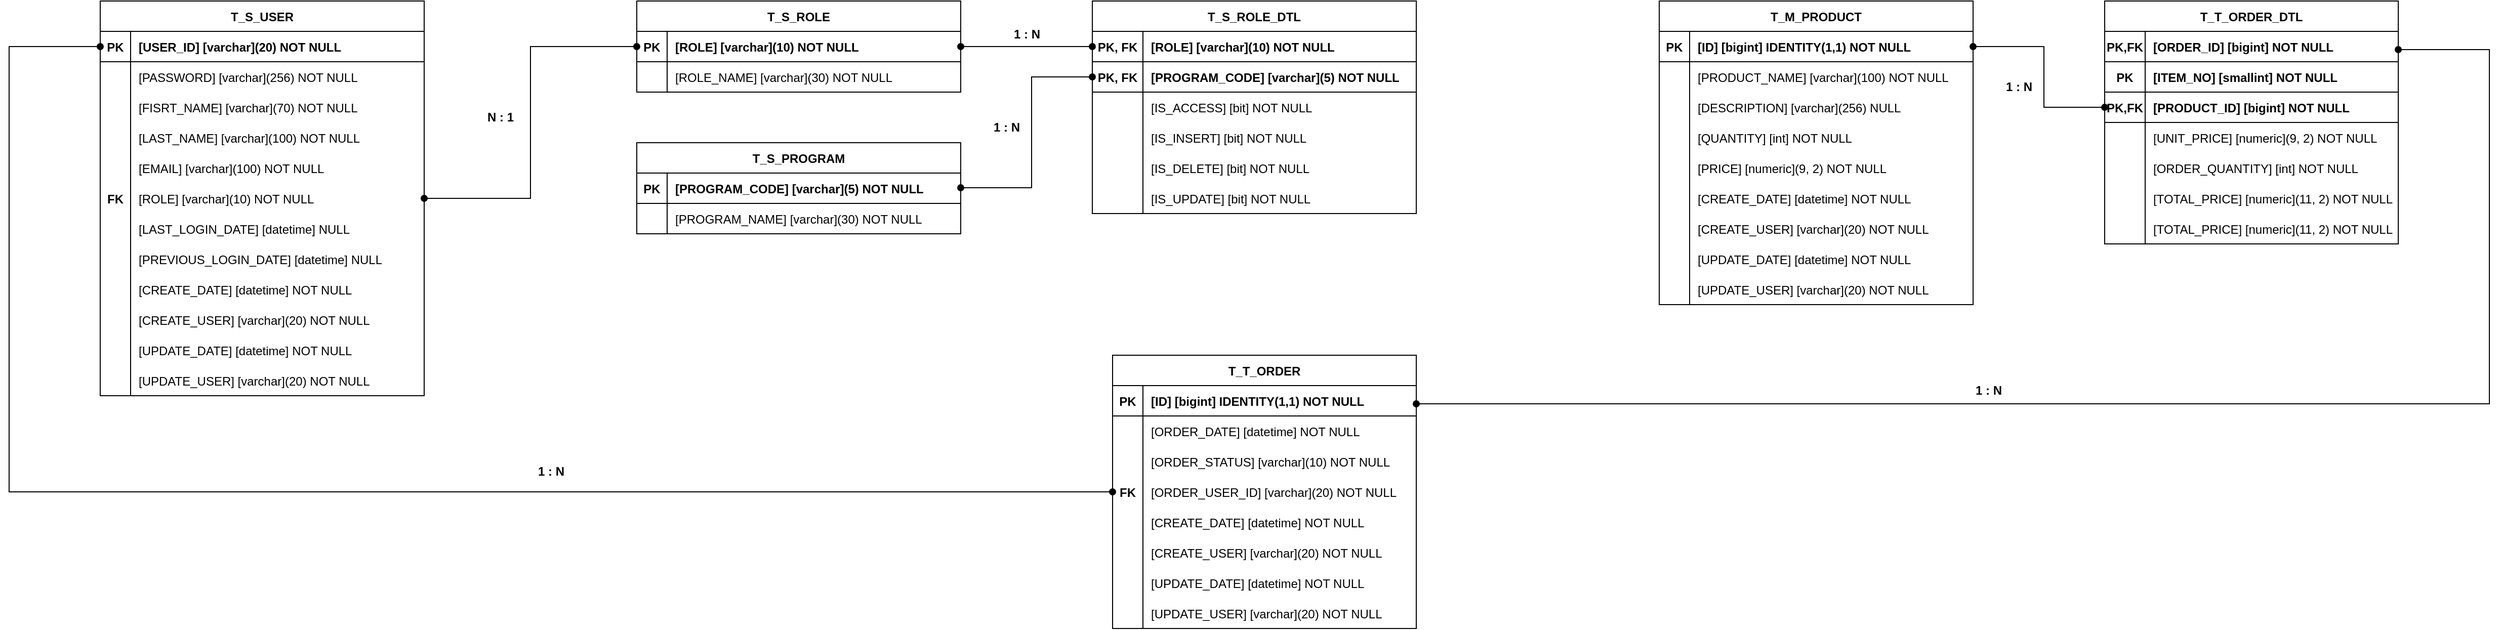 <mxfile version="24.5.3" type="device">
  <diagram name="Page-1" id="mJoVHgOE6-nwKsr_cOe8">
    <mxGraphModel dx="2205" dy="606" grid="1" gridSize="10" guides="1" tooltips="1" connect="1" arrows="1" fold="1" page="1" pageScale="1" pageWidth="1169" pageHeight="827" math="0" shadow="0">
      <root>
        <mxCell id="0" />
        <mxCell id="1" parent="0" />
        <mxCell id="-HwTWvzsye0428_M7NyG-1" value="T_M_PRODUCT" style="shape=table;startSize=30;container=1;collapsible=1;childLayout=tableLayout;fixedRows=1;rowLines=0;fontStyle=1;align=center;resizeLast=1;" parent="1" vertex="1">
          <mxGeometry x="700" y="80" width="310" height="300" as="geometry" />
        </mxCell>
        <mxCell id="-HwTWvzsye0428_M7NyG-2" value="" style="shape=tableRow;horizontal=0;startSize=0;swimlaneHead=0;swimlaneBody=0;fillColor=none;collapsible=0;dropTarget=0;points=[[0,0.5],[1,0.5]];portConstraint=eastwest;strokeColor=inherit;top=0;left=0;right=0;bottom=1;" parent="-HwTWvzsye0428_M7NyG-1" vertex="1">
          <mxGeometry y="30" width="310" height="30" as="geometry" />
        </mxCell>
        <mxCell id="-HwTWvzsye0428_M7NyG-3" value="PK" style="shape=partialRectangle;overflow=hidden;connectable=0;fillColor=none;strokeColor=inherit;top=0;left=0;bottom=0;right=0;fontStyle=1" parent="-HwTWvzsye0428_M7NyG-2" vertex="1">
          <mxGeometry width="30" height="30" as="geometry">
            <mxRectangle width="30" height="30" as="alternateBounds" />
          </mxGeometry>
        </mxCell>
        <mxCell id="-HwTWvzsye0428_M7NyG-4" value="[ID] [bigint] IDENTITY(1,1) NOT NULL" style="shape=partialRectangle;overflow=hidden;connectable=0;fillColor=none;align=left;strokeColor=inherit;top=0;left=0;bottom=0;right=0;spacingLeft=6;fontStyle=1" parent="-HwTWvzsye0428_M7NyG-2" vertex="1">
          <mxGeometry x="30" width="280" height="30" as="geometry">
            <mxRectangle width="280" height="30" as="alternateBounds" />
          </mxGeometry>
        </mxCell>
        <mxCell id="-HwTWvzsye0428_M7NyG-5" value="" style="shape=tableRow;horizontal=0;startSize=0;swimlaneHead=0;swimlaneBody=0;fillColor=none;collapsible=0;dropTarget=0;points=[[0,0.5],[1,0.5]];portConstraint=eastwest;strokeColor=inherit;top=0;left=0;right=0;bottom=0;" parent="-HwTWvzsye0428_M7NyG-1" vertex="1">
          <mxGeometry y="60" width="310" height="30" as="geometry" />
        </mxCell>
        <mxCell id="-HwTWvzsye0428_M7NyG-6" value="" style="shape=partialRectangle;overflow=hidden;connectable=0;fillColor=none;strokeColor=inherit;top=0;left=0;bottom=0;right=0;" parent="-HwTWvzsye0428_M7NyG-5" vertex="1">
          <mxGeometry width="30" height="30" as="geometry">
            <mxRectangle width="30" height="30" as="alternateBounds" />
          </mxGeometry>
        </mxCell>
        <mxCell id="-HwTWvzsye0428_M7NyG-7" value="[PRODUCT_NAME] [varchar](100) NOT NULL" style="shape=partialRectangle;overflow=hidden;connectable=0;fillColor=none;align=left;strokeColor=inherit;top=0;left=0;bottom=0;right=0;spacingLeft=6;" parent="-HwTWvzsye0428_M7NyG-5" vertex="1">
          <mxGeometry x="30" width="280" height="30" as="geometry">
            <mxRectangle width="280" height="30" as="alternateBounds" />
          </mxGeometry>
        </mxCell>
        <mxCell id="-HwTWvzsye0428_M7NyG-8" value="" style="shape=tableRow;horizontal=0;startSize=0;swimlaneHead=0;swimlaneBody=0;fillColor=none;collapsible=0;dropTarget=0;points=[[0,0.5],[1,0.5]];portConstraint=eastwest;strokeColor=inherit;top=0;left=0;right=0;bottom=0;" parent="-HwTWvzsye0428_M7NyG-1" vertex="1">
          <mxGeometry y="90" width="310" height="30" as="geometry" />
        </mxCell>
        <mxCell id="-HwTWvzsye0428_M7NyG-9" value="" style="shape=partialRectangle;overflow=hidden;connectable=0;fillColor=none;strokeColor=inherit;top=0;left=0;bottom=0;right=0;" parent="-HwTWvzsye0428_M7NyG-8" vertex="1">
          <mxGeometry width="30" height="30" as="geometry">
            <mxRectangle width="30" height="30" as="alternateBounds" />
          </mxGeometry>
        </mxCell>
        <mxCell id="-HwTWvzsye0428_M7NyG-10" value="[DESCRIPTION] [varchar](256) NULL" style="shape=partialRectangle;overflow=hidden;connectable=0;fillColor=none;align=left;strokeColor=inherit;top=0;left=0;bottom=0;right=0;spacingLeft=6;" parent="-HwTWvzsye0428_M7NyG-8" vertex="1">
          <mxGeometry x="30" width="280" height="30" as="geometry">
            <mxRectangle width="280" height="30" as="alternateBounds" />
          </mxGeometry>
        </mxCell>
        <mxCell id="-HwTWvzsye0428_M7NyG-11" value="" style="shape=tableRow;horizontal=0;startSize=0;swimlaneHead=0;swimlaneBody=0;fillColor=none;collapsible=0;dropTarget=0;points=[[0,0.5],[1,0.5]];portConstraint=eastwest;strokeColor=inherit;top=0;left=0;right=0;bottom=0;" parent="-HwTWvzsye0428_M7NyG-1" vertex="1">
          <mxGeometry y="120" width="310" height="30" as="geometry" />
        </mxCell>
        <mxCell id="-HwTWvzsye0428_M7NyG-12" value="" style="shape=partialRectangle;overflow=hidden;connectable=0;fillColor=none;strokeColor=inherit;top=0;left=0;bottom=0;right=0;" parent="-HwTWvzsye0428_M7NyG-11" vertex="1">
          <mxGeometry width="30" height="30" as="geometry">
            <mxRectangle width="30" height="30" as="alternateBounds" />
          </mxGeometry>
        </mxCell>
        <mxCell id="-HwTWvzsye0428_M7NyG-13" value="[QUANTITY] [int] NOT NULL" style="shape=partialRectangle;overflow=hidden;connectable=0;fillColor=none;align=left;strokeColor=inherit;top=0;left=0;bottom=0;right=0;spacingLeft=6;" parent="-HwTWvzsye0428_M7NyG-11" vertex="1">
          <mxGeometry x="30" width="280" height="30" as="geometry">
            <mxRectangle width="280" height="30" as="alternateBounds" />
          </mxGeometry>
        </mxCell>
        <mxCell id="-HwTWvzsye0428_M7NyG-14" value="" style="shape=tableRow;horizontal=0;startSize=0;swimlaneHead=0;swimlaneBody=0;fillColor=none;collapsible=0;dropTarget=0;points=[[0,0.5],[1,0.5]];portConstraint=eastwest;strokeColor=inherit;top=0;left=0;right=0;bottom=0;" parent="-HwTWvzsye0428_M7NyG-1" vertex="1">
          <mxGeometry y="150" width="310" height="30" as="geometry" />
        </mxCell>
        <mxCell id="-HwTWvzsye0428_M7NyG-15" value="" style="shape=partialRectangle;overflow=hidden;connectable=0;fillColor=none;strokeColor=inherit;top=0;left=0;bottom=0;right=0;" parent="-HwTWvzsye0428_M7NyG-14" vertex="1">
          <mxGeometry width="30" height="30" as="geometry">
            <mxRectangle width="30" height="30" as="alternateBounds" />
          </mxGeometry>
        </mxCell>
        <mxCell id="-HwTWvzsye0428_M7NyG-16" value="[PRICE] [numeric](9, 2) NOT NULL" style="shape=partialRectangle;overflow=hidden;connectable=0;fillColor=none;align=left;strokeColor=inherit;top=0;left=0;bottom=0;right=0;spacingLeft=6;" parent="-HwTWvzsye0428_M7NyG-14" vertex="1">
          <mxGeometry x="30" width="280" height="30" as="geometry">
            <mxRectangle width="280" height="30" as="alternateBounds" />
          </mxGeometry>
        </mxCell>
        <mxCell id="-HwTWvzsye0428_M7NyG-17" value="" style="shape=tableRow;horizontal=0;startSize=0;swimlaneHead=0;swimlaneBody=0;fillColor=none;collapsible=0;dropTarget=0;points=[[0,0.5],[1,0.5]];portConstraint=eastwest;strokeColor=inherit;top=0;left=0;right=0;bottom=0;" parent="-HwTWvzsye0428_M7NyG-1" vertex="1">
          <mxGeometry y="180" width="310" height="30" as="geometry" />
        </mxCell>
        <mxCell id="-HwTWvzsye0428_M7NyG-18" value="" style="shape=partialRectangle;overflow=hidden;connectable=0;fillColor=none;strokeColor=inherit;top=0;left=0;bottom=0;right=0;" parent="-HwTWvzsye0428_M7NyG-17" vertex="1">
          <mxGeometry width="30" height="30" as="geometry">
            <mxRectangle width="30" height="30" as="alternateBounds" />
          </mxGeometry>
        </mxCell>
        <mxCell id="-HwTWvzsye0428_M7NyG-19" value="[CREATE_DATE] [datetime] NOT NULL" style="shape=partialRectangle;overflow=hidden;connectable=0;fillColor=none;align=left;strokeColor=inherit;top=0;left=0;bottom=0;right=0;spacingLeft=6;" parent="-HwTWvzsye0428_M7NyG-17" vertex="1">
          <mxGeometry x="30" width="280" height="30" as="geometry">
            <mxRectangle width="280" height="30" as="alternateBounds" />
          </mxGeometry>
        </mxCell>
        <mxCell id="-HwTWvzsye0428_M7NyG-20" value="" style="shape=tableRow;horizontal=0;startSize=0;swimlaneHead=0;swimlaneBody=0;fillColor=none;collapsible=0;dropTarget=0;points=[[0,0.5],[1,0.5]];portConstraint=eastwest;strokeColor=inherit;top=0;left=0;right=0;bottom=0;" parent="-HwTWvzsye0428_M7NyG-1" vertex="1">
          <mxGeometry y="210" width="310" height="30" as="geometry" />
        </mxCell>
        <mxCell id="-HwTWvzsye0428_M7NyG-21" value="" style="shape=partialRectangle;overflow=hidden;connectable=0;fillColor=none;strokeColor=inherit;top=0;left=0;bottom=0;right=0;" parent="-HwTWvzsye0428_M7NyG-20" vertex="1">
          <mxGeometry width="30" height="30" as="geometry">
            <mxRectangle width="30" height="30" as="alternateBounds" />
          </mxGeometry>
        </mxCell>
        <mxCell id="-HwTWvzsye0428_M7NyG-22" value="[CREATE_USER] [varchar](20) NOT NULL" style="shape=partialRectangle;overflow=hidden;connectable=0;fillColor=none;align=left;strokeColor=inherit;top=0;left=0;bottom=0;right=0;spacingLeft=6;" parent="-HwTWvzsye0428_M7NyG-20" vertex="1">
          <mxGeometry x="30" width="280" height="30" as="geometry">
            <mxRectangle width="280" height="30" as="alternateBounds" />
          </mxGeometry>
        </mxCell>
        <mxCell id="-HwTWvzsye0428_M7NyG-23" value="" style="shape=tableRow;horizontal=0;startSize=0;swimlaneHead=0;swimlaneBody=0;fillColor=none;collapsible=0;dropTarget=0;points=[[0,0.5],[1,0.5]];portConstraint=eastwest;strokeColor=inherit;top=0;left=0;right=0;bottom=0;" parent="-HwTWvzsye0428_M7NyG-1" vertex="1">
          <mxGeometry y="240" width="310" height="30" as="geometry" />
        </mxCell>
        <mxCell id="-HwTWvzsye0428_M7NyG-24" value="" style="shape=partialRectangle;overflow=hidden;connectable=0;fillColor=none;strokeColor=inherit;top=0;left=0;bottom=0;right=0;" parent="-HwTWvzsye0428_M7NyG-23" vertex="1">
          <mxGeometry width="30" height="30" as="geometry">
            <mxRectangle width="30" height="30" as="alternateBounds" />
          </mxGeometry>
        </mxCell>
        <mxCell id="-HwTWvzsye0428_M7NyG-25" value="[UPDATE_DATE] [datetime] NOT NULL" style="shape=partialRectangle;overflow=hidden;connectable=0;fillColor=none;align=left;strokeColor=inherit;top=0;left=0;bottom=0;right=0;spacingLeft=6;" parent="-HwTWvzsye0428_M7NyG-23" vertex="1">
          <mxGeometry x="30" width="280" height="30" as="geometry">
            <mxRectangle width="280" height="30" as="alternateBounds" />
          </mxGeometry>
        </mxCell>
        <mxCell id="-HwTWvzsye0428_M7NyG-26" value="" style="shape=tableRow;horizontal=0;startSize=0;swimlaneHead=0;swimlaneBody=0;fillColor=none;collapsible=0;dropTarget=0;points=[[0,0.5],[1,0.5]];portConstraint=eastwest;strokeColor=inherit;top=0;left=0;right=0;bottom=0;" parent="-HwTWvzsye0428_M7NyG-1" vertex="1">
          <mxGeometry y="270" width="310" height="30" as="geometry" />
        </mxCell>
        <mxCell id="-HwTWvzsye0428_M7NyG-27" value="" style="shape=partialRectangle;overflow=hidden;connectable=0;fillColor=none;strokeColor=inherit;top=0;left=0;bottom=0;right=0;" parent="-HwTWvzsye0428_M7NyG-26" vertex="1">
          <mxGeometry width="30" height="30" as="geometry">
            <mxRectangle width="30" height="30" as="alternateBounds" />
          </mxGeometry>
        </mxCell>
        <mxCell id="-HwTWvzsye0428_M7NyG-28" value="[UPDATE_USER] [varchar](20) NOT NULL" style="shape=partialRectangle;overflow=hidden;connectable=0;fillColor=none;align=left;strokeColor=inherit;top=0;left=0;bottom=0;right=0;spacingLeft=6;" parent="-HwTWvzsye0428_M7NyG-26" vertex="1">
          <mxGeometry x="30" width="280" height="30" as="geometry">
            <mxRectangle width="280" height="30" as="alternateBounds" />
          </mxGeometry>
        </mxCell>
        <mxCell id="-HwTWvzsye0428_M7NyG-32" value="T_S_PROGRAM" style="shape=table;startSize=30;container=1;collapsible=1;childLayout=tableLayout;fixedRows=1;rowLines=0;fontStyle=1;align=center;resizeLast=1;" parent="1" vertex="1">
          <mxGeometry x="-310" y="220" width="320" height="90" as="geometry" />
        </mxCell>
        <mxCell id="-HwTWvzsye0428_M7NyG-33" value="" style="shape=tableRow;horizontal=0;startSize=0;swimlaneHead=0;swimlaneBody=0;fillColor=none;collapsible=0;dropTarget=0;points=[[0,0.5],[1,0.5]];portConstraint=eastwest;strokeColor=inherit;top=0;left=0;right=0;bottom=1;fontStyle=0" parent="-HwTWvzsye0428_M7NyG-32" vertex="1">
          <mxGeometry y="30" width="320" height="30" as="geometry" />
        </mxCell>
        <mxCell id="-HwTWvzsye0428_M7NyG-34" value="PK" style="shape=partialRectangle;overflow=hidden;connectable=0;fillColor=none;strokeColor=inherit;top=0;left=0;bottom=0;right=0;fontStyle=1;" parent="-HwTWvzsye0428_M7NyG-33" vertex="1">
          <mxGeometry width="30" height="30" as="geometry">
            <mxRectangle width="30" height="30" as="alternateBounds" />
          </mxGeometry>
        </mxCell>
        <mxCell id="-HwTWvzsye0428_M7NyG-35" value="[PROGRAM_CODE] [varchar](5) NOT NULL" style="shape=partialRectangle;overflow=hidden;connectable=0;fillColor=none;align=left;strokeColor=inherit;top=0;left=0;bottom=0;right=0;spacingLeft=6;fontStyle=1;" parent="-HwTWvzsye0428_M7NyG-33" vertex="1">
          <mxGeometry x="30" width="290" height="30" as="geometry">
            <mxRectangle width="290" height="30" as="alternateBounds" />
          </mxGeometry>
        </mxCell>
        <mxCell id="-HwTWvzsye0428_M7NyG-36" value="" style="shape=tableRow;horizontal=0;startSize=0;swimlaneHead=0;swimlaneBody=0;fillColor=none;collapsible=0;dropTarget=0;points=[[0,0.5],[1,0.5]];portConstraint=eastwest;strokeColor=inherit;top=0;left=0;right=0;bottom=0;" parent="-HwTWvzsye0428_M7NyG-32" vertex="1">
          <mxGeometry y="60" width="320" height="30" as="geometry" />
        </mxCell>
        <mxCell id="-HwTWvzsye0428_M7NyG-37" value="" style="shape=partialRectangle;overflow=hidden;connectable=0;fillColor=none;strokeColor=inherit;top=0;left=0;bottom=0;right=0;" parent="-HwTWvzsye0428_M7NyG-36" vertex="1">
          <mxGeometry width="30" height="30" as="geometry">
            <mxRectangle width="30" height="30" as="alternateBounds" />
          </mxGeometry>
        </mxCell>
        <mxCell id="-HwTWvzsye0428_M7NyG-38" value="[PROGRAM_NAME] [varchar](30) NOT NULL" style="shape=partialRectangle;overflow=hidden;connectable=0;fillColor=none;align=left;strokeColor=inherit;top=0;left=0;bottom=0;right=0;spacingLeft=6;" parent="-HwTWvzsye0428_M7NyG-36" vertex="1">
          <mxGeometry x="30" width="290" height="30" as="geometry">
            <mxRectangle width="290" height="30" as="alternateBounds" />
          </mxGeometry>
        </mxCell>
        <mxCell id="-HwTWvzsye0428_M7NyG-45" value="T_S_ROLE" style="shape=table;startSize=30;container=1;collapsible=1;childLayout=tableLayout;fixedRows=1;rowLines=0;fontStyle=1;align=center;resizeLast=1;" parent="1" vertex="1">
          <mxGeometry x="-310" y="80" width="320" height="90" as="geometry" />
        </mxCell>
        <mxCell id="-HwTWvzsye0428_M7NyG-46" value="" style="shape=tableRow;horizontal=0;startSize=0;swimlaneHead=0;swimlaneBody=0;fillColor=none;collapsible=0;dropTarget=0;points=[[0,0.5],[1,0.5]];portConstraint=eastwest;strokeColor=inherit;top=0;left=0;right=0;bottom=1;" parent="-HwTWvzsye0428_M7NyG-45" vertex="1">
          <mxGeometry y="30" width="320" height="30" as="geometry" />
        </mxCell>
        <mxCell id="-HwTWvzsye0428_M7NyG-47" value="PK" style="shape=partialRectangle;overflow=hidden;connectable=0;fillColor=none;strokeColor=inherit;top=0;left=0;bottom=0;right=0;fontStyle=1;" parent="-HwTWvzsye0428_M7NyG-46" vertex="1">
          <mxGeometry width="30" height="30" as="geometry">
            <mxRectangle width="30" height="30" as="alternateBounds" />
          </mxGeometry>
        </mxCell>
        <mxCell id="-HwTWvzsye0428_M7NyG-48" value="[ROLE] [varchar](10) NOT NULL" style="shape=partialRectangle;overflow=hidden;connectable=0;fillColor=none;align=left;strokeColor=inherit;top=0;left=0;bottom=0;right=0;spacingLeft=6;fontStyle=1;" parent="-HwTWvzsye0428_M7NyG-46" vertex="1">
          <mxGeometry x="30" width="290" height="30" as="geometry">
            <mxRectangle width="290" height="30" as="alternateBounds" />
          </mxGeometry>
        </mxCell>
        <mxCell id="-HwTWvzsye0428_M7NyG-49" value="" style="shape=tableRow;horizontal=0;startSize=0;swimlaneHead=0;swimlaneBody=0;fillColor=none;collapsible=0;dropTarget=0;points=[[0,0.5],[1,0.5]];portConstraint=eastwest;strokeColor=inherit;top=0;left=0;right=0;bottom=0;" parent="-HwTWvzsye0428_M7NyG-45" vertex="1">
          <mxGeometry y="60" width="320" height="30" as="geometry" />
        </mxCell>
        <mxCell id="-HwTWvzsye0428_M7NyG-50" value="" style="shape=partialRectangle;overflow=hidden;connectable=0;fillColor=none;strokeColor=inherit;top=0;left=0;bottom=0;right=0;" parent="-HwTWvzsye0428_M7NyG-49" vertex="1">
          <mxGeometry width="30" height="30" as="geometry">
            <mxRectangle width="30" height="30" as="alternateBounds" />
          </mxGeometry>
        </mxCell>
        <mxCell id="-HwTWvzsye0428_M7NyG-51" value="[ROLE_NAME] [varchar](30) NOT NULL" style="shape=partialRectangle;overflow=hidden;connectable=0;fillColor=none;align=left;strokeColor=inherit;top=0;left=0;bottom=0;right=0;spacingLeft=6;" parent="-HwTWvzsye0428_M7NyG-49" vertex="1">
          <mxGeometry x="30" width="290" height="30" as="geometry">
            <mxRectangle width="290" height="30" as="alternateBounds" />
          </mxGeometry>
        </mxCell>
        <mxCell id="-HwTWvzsye0428_M7NyG-58" value="T_S_ROLE_DTL" style="shape=table;startSize=30;container=1;collapsible=1;childLayout=tableLayout;fixedRows=1;rowLines=0;fontStyle=1;align=center;resizeLast=1;" parent="1" vertex="1">
          <mxGeometry x="140" y="80" width="320" height="210" as="geometry" />
        </mxCell>
        <mxCell id="-HwTWvzsye0428_M7NyG-59" value="" style="shape=tableRow;horizontal=0;startSize=0;swimlaneHead=0;swimlaneBody=0;fillColor=none;collapsible=0;dropTarget=0;points=[[0,0.5],[1,0.5]];portConstraint=eastwest;strokeColor=inherit;top=0;left=0;right=0;bottom=1;" parent="-HwTWvzsye0428_M7NyG-58" vertex="1">
          <mxGeometry y="30" width="320" height="30" as="geometry" />
        </mxCell>
        <mxCell id="-HwTWvzsye0428_M7NyG-60" value="PK, FK" style="shape=partialRectangle;overflow=hidden;connectable=0;fillColor=none;strokeColor=inherit;top=0;left=0;bottom=0;right=0;fontStyle=1;" parent="-HwTWvzsye0428_M7NyG-59" vertex="1">
          <mxGeometry width="50" height="30" as="geometry">
            <mxRectangle width="50" height="30" as="alternateBounds" />
          </mxGeometry>
        </mxCell>
        <mxCell id="-HwTWvzsye0428_M7NyG-61" value="[ROLE] [varchar](10) NOT NULL" style="shape=partialRectangle;overflow=hidden;connectable=0;fillColor=none;align=left;strokeColor=inherit;top=0;left=0;bottom=0;right=0;spacingLeft=6;fontStyle=1;" parent="-HwTWvzsye0428_M7NyG-59" vertex="1">
          <mxGeometry x="50" width="270" height="30" as="geometry">
            <mxRectangle width="270" height="30" as="alternateBounds" />
          </mxGeometry>
        </mxCell>
        <mxCell id="-HwTWvzsye0428_M7NyG-65" value="" style="shape=tableRow;horizontal=0;startSize=0;swimlaneHead=0;swimlaneBody=0;fillColor=none;collapsible=0;dropTarget=0;points=[[0,0.5],[1,0.5]];portConstraint=eastwest;strokeColor=inherit;top=0;left=0;right=0;bottom=1;" parent="-HwTWvzsye0428_M7NyG-58" vertex="1">
          <mxGeometry y="60" width="320" height="30" as="geometry" />
        </mxCell>
        <mxCell id="-HwTWvzsye0428_M7NyG-66" value="PK, FK" style="shape=partialRectangle;overflow=hidden;connectable=0;fillColor=none;strokeColor=inherit;top=0;left=0;bottom=0;right=0;fontStyle=1" parent="-HwTWvzsye0428_M7NyG-65" vertex="1">
          <mxGeometry width="50" height="30" as="geometry">
            <mxRectangle width="50" height="30" as="alternateBounds" />
          </mxGeometry>
        </mxCell>
        <mxCell id="-HwTWvzsye0428_M7NyG-67" value="[PROGRAM_CODE] [varchar](5) NOT NULL" style="shape=partialRectangle;overflow=hidden;connectable=0;fillColor=none;align=left;strokeColor=inherit;top=0;left=0;bottom=0;right=0;spacingLeft=6;fontStyle=1" parent="-HwTWvzsye0428_M7NyG-65" vertex="1">
          <mxGeometry x="50" width="270" height="30" as="geometry">
            <mxRectangle width="270" height="30" as="alternateBounds" />
          </mxGeometry>
        </mxCell>
        <mxCell id="-HwTWvzsye0428_M7NyG-68" value="" style="shape=tableRow;horizontal=0;startSize=0;swimlaneHead=0;swimlaneBody=0;fillColor=none;collapsible=0;dropTarget=0;points=[[0,0.5],[1,0.5]];portConstraint=eastwest;strokeColor=inherit;top=0;left=0;right=0;bottom=0;" parent="-HwTWvzsye0428_M7NyG-58" vertex="1">
          <mxGeometry y="90" width="320" height="30" as="geometry" />
        </mxCell>
        <mxCell id="-HwTWvzsye0428_M7NyG-69" value="" style="shape=partialRectangle;overflow=hidden;connectable=0;fillColor=none;strokeColor=inherit;top=0;left=0;bottom=0;right=0;" parent="-HwTWvzsye0428_M7NyG-68" vertex="1">
          <mxGeometry width="50" height="30" as="geometry">
            <mxRectangle width="50" height="30" as="alternateBounds" />
          </mxGeometry>
        </mxCell>
        <mxCell id="-HwTWvzsye0428_M7NyG-70" value="[IS_ACCESS] [bit] NOT NULL" style="shape=partialRectangle;overflow=hidden;connectable=0;fillColor=none;align=left;strokeColor=inherit;top=0;left=0;bottom=0;right=0;spacingLeft=6;" parent="-HwTWvzsye0428_M7NyG-68" vertex="1">
          <mxGeometry x="50" width="270" height="30" as="geometry">
            <mxRectangle width="270" height="30" as="alternateBounds" />
          </mxGeometry>
        </mxCell>
        <mxCell id="-HwTWvzsye0428_M7NyG-71" value="" style="shape=tableRow;horizontal=0;startSize=0;swimlaneHead=0;swimlaneBody=0;fillColor=none;collapsible=0;dropTarget=0;points=[[0,0.5],[1,0.5]];portConstraint=eastwest;strokeColor=inherit;top=0;left=0;right=0;bottom=0;" parent="-HwTWvzsye0428_M7NyG-58" vertex="1">
          <mxGeometry y="120" width="320" height="30" as="geometry" />
        </mxCell>
        <mxCell id="-HwTWvzsye0428_M7NyG-72" value="" style="shape=partialRectangle;overflow=hidden;connectable=0;fillColor=none;strokeColor=inherit;top=0;left=0;bottom=0;right=0;" parent="-HwTWvzsye0428_M7NyG-71" vertex="1">
          <mxGeometry width="50" height="30" as="geometry">
            <mxRectangle width="50" height="30" as="alternateBounds" />
          </mxGeometry>
        </mxCell>
        <mxCell id="-HwTWvzsye0428_M7NyG-73" value="[IS_INSERT] [bit] NOT NULL" style="shape=partialRectangle;overflow=hidden;connectable=0;fillColor=none;align=left;strokeColor=inherit;top=0;left=0;bottom=0;right=0;spacingLeft=6;" parent="-HwTWvzsye0428_M7NyG-71" vertex="1">
          <mxGeometry x="50" width="270" height="30" as="geometry">
            <mxRectangle width="270" height="30" as="alternateBounds" />
          </mxGeometry>
        </mxCell>
        <mxCell id="-HwTWvzsye0428_M7NyG-74" value="" style="shape=tableRow;horizontal=0;startSize=0;swimlaneHead=0;swimlaneBody=0;fillColor=none;collapsible=0;dropTarget=0;points=[[0,0.5],[1,0.5]];portConstraint=eastwest;strokeColor=inherit;top=0;left=0;right=0;bottom=0;" parent="-HwTWvzsye0428_M7NyG-58" vertex="1">
          <mxGeometry y="150" width="320" height="30" as="geometry" />
        </mxCell>
        <mxCell id="-HwTWvzsye0428_M7NyG-75" value="" style="shape=partialRectangle;overflow=hidden;connectable=0;fillColor=none;strokeColor=inherit;top=0;left=0;bottom=0;right=0;" parent="-HwTWvzsye0428_M7NyG-74" vertex="1">
          <mxGeometry width="50" height="30" as="geometry">
            <mxRectangle width="50" height="30" as="alternateBounds" />
          </mxGeometry>
        </mxCell>
        <mxCell id="-HwTWvzsye0428_M7NyG-76" value="[IS_DELETE] [bit] NOT NULL" style="shape=partialRectangle;overflow=hidden;connectable=0;fillColor=none;align=left;strokeColor=inherit;top=0;left=0;bottom=0;right=0;spacingLeft=6;" parent="-HwTWvzsye0428_M7NyG-74" vertex="1">
          <mxGeometry x="50" width="270" height="30" as="geometry">
            <mxRectangle width="270" height="30" as="alternateBounds" />
          </mxGeometry>
        </mxCell>
        <mxCell id="-HwTWvzsye0428_M7NyG-77" value="" style="shape=tableRow;horizontal=0;startSize=0;swimlaneHead=0;swimlaneBody=0;fillColor=none;collapsible=0;dropTarget=0;points=[[0,0.5],[1,0.5]];portConstraint=eastwest;strokeColor=inherit;top=0;left=0;right=0;bottom=0;" parent="-HwTWvzsye0428_M7NyG-58" vertex="1">
          <mxGeometry y="180" width="320" height="30" as="geometry" />
        </mxCell>
        <mxCell id="-HwTWvzsye0428_M7NyG-78" value="" style="shape=partialRectangle;overflow=hidden;connectable=0;fillColor=none;strokeColor=inherit;top=0;left=0;bottom=0;right=0;" parent="-HwTWvzsye0428_M7NyG-77" vertex="1">
          <mxGeometry width="50" height="30" as="geometry">
            <mxRectangle width="50" height="30" as="alternateBounds" />
          </mxGeometry>
        </mxCell>
        <mxCell id="-HwTWvzsye0428_M7NyG-79" value="[IS_UPDATE] [bit] NOT NULL" style="shape=partialRectangle;overflow=hidden;connectable=0;fillColor=none;align=left;strokeColor=inherit;top=0;left=0;bottom=0;right=0;spacingLeft=6;" parent="-HwTWvzsye0428_M7NyG-77" vertex="1">
          <mxGeometry x="50" width="270" height="30" as="geometry">
            <mxRectangle width="270" height="30" as="alternateBounds" />
          </mxGeometry>
        </mxCell>
        <mxCell id="-HwTWvzsye0428_M7NyG-86" value="T_S_USER" style="shape=table;startSize=30;container=1;collapsible=1;childLayout=tableLayout;fixedRows=1;rowLines=0;fontStyle=1;align=center;resizeLast=1;" parent="1" vertex="1">
          <mxGeometry x="-840" y="80" width="320" height="390" as="geometry" />
        </mxCell>
        <mxCell id="-HwTWvzsye0428_M7NyG-87" value="" style="shape=tableRow;horizontal=0;startSize=0;swimlaneHead=0;swimlaneBody=0;fillColor=none;collapsible=0;dropTarget=0;points=[[0,0.5],[1,0.5]];portConstraint=eastwest;strokeColor=inherit;top=0;left=0;right=0;bottom=1;" parent="-HwTWvzsye0428_M7NyG-86" vertex="1">
          <mxGeometry y="30" width="320" height="30" as="geometry" />
        </mxCell>
        <mxCell id="-HwTWvzsye0428_M7NyG-88" value="PK" style="shape=partialRectangle;overflow=hidden;connectable=0;fillColor=none;strokeColor=inherit;top=0;left=0;bottom=0;right=0;fontStyle=1;" parent="-HwTWvzsye0428_M7NyG-87" vertex="1">
          <mxGeometry width="30" height="30" as="geometry">
            <mxRectangle width="30" height="30" as="alternateBounds" />
          </mxGeometry>
        </mxCell>
        <mxCell id="-HwTWvzsye0428_M7NyG-89" value="[USER_ID] [varchar](20) NOT NULL" style="shape=partialRectangle;overflow=hidden;connectable=0;fillColor=none;align=left;strokeColor=inherit;top=0;left=0;bottom=0;right=0;spacingLeft=6;fontStyle=1;" parent="-HwTWvzsye0428_M7NyG-87" vertex="1">
          <mxGeometry x="30" width="290" height="30" as="geometry">
            <mxRectangle width="290" height="30" as="alternateBounds" />
          </mxGeometry>
        </mxCell>
        <mxCell id="-HwTWvzsye0428_M7NyG-93" value="" style="shape=tableRow;horizontal=0;startSize=0;swimlaneHead=0;swimlaneBody=0;fillColor=none;collapsible=0;dropTarget=0;points=[[0,0.5],[1,0.5]];portConstraint=eastwest;strokeColor=inherit;top=0;left=0;right=0;bottom=0;" parent="-HwTWvzsye0428_M7NyG-86" vertex="1">
          <mxGeometry y="60" width="320" height="30" as="geometry" />
        </mxCell>
        <mxCell id="-HwTWvzsye0428_M7NyG-94" value="" style="shape=partialRectangle;overflow=hidden;connectable=0;fillColor=none;strokeColor=inherit;top=0;left=0;bottom=0;right=0;" parent="-HwTWvzsye0428_M7NyG-93" vertex="1">
          <mxGeometry width="30" height="30" as="geometry">
            <mxRectangle width="30" height="30" as="alternateBounds" />
          </mxGeometry>
        </mxCell>
        <mxCell id="-HwTWvzsye0428_M7NyG-95" value="[PASSWORD] [varchar](256) NOT NULL" style="shape=partialRectangle;overflow=hidden;connectable=0;fillColor=none;align=left;strokeColor=inherit;top=0;left=0;bottom=0;right=0;spacingLeft=6;" parent="-HwTWvzsye0428_M7NyG-93" vertex="1">
          <mxGeometry x="30" width="290" height="30" as="geometry">
            <mxRectangle width="290" height="30" as="alternateBounds" />
          </mxGeometry>
        </mxCell>
        <mxCell id="-HwTWvzsye0428_M7NyG-96" value="" style="shape=tableRow;horizontal=0;startSize=0;swimlaneHead=0;swimlaneBody=0;fillColor=none;collapsible=0;dropTarget=0;points=[[0,0.5],[1,0.5]];portConstraint=eastwest;strokeColor=inherit;top=0;left=0;right=0;bottom=0;" parent="-HwTWvzsye0428_M7NyG-86" vertex="1">
          <mxGeometry y="90" width="320" height="30" as="geometry" />
        </mxCell>
        <mxCell id="-HwTWvzsye0428_M7NyG-97" value="" style="shape=partialRectangle;overflow=hidden;connectable=0;fillColor=none;strokeColor=inherit;top=0;left=0;bottom=0;right=0;" parent="-HwTWvzsye0428_M7NyG-96" vertex="1">
          <mxGeometry width="30" height="30" as="geometry">
            <mxRectangle width="30" height="30" as="alternateBounds" />
          </mxGeometry>
        </mxCell>
        <mxCell id="-HwTWvzsye0428_M7NyG-98" value="[FISRT_NAME] [varchar](70) NOT NULL" style="shape=partialRectangle;overflow=hidden;connectable=0;fillColor=none;align=left;strokeColor=inherit;top=0;left=0;bottom=0;right=0;spacingLeft=6;" parent="-HwTWvzsye0428_M7NyG-96" vertex="1">
          <mxGeometry x="30" width="290" height="30" as="geometry">
            <mxRectangle width="290" height="30" as="alternateBounds" />
          </mxGeometry>
        </mxCell>
        <mxCell id="-HwTWvzsye0428_M7NyG-99" value="" style="shape=tableRow;horizontal=0;startSize=0;swimlaneHead=0;swimlaneBody=0;fillColor=none;collapsible=0;dropTarget=0;points=[[0,0.5],[1,0.5]];portConstraint=eastwest;strokeColor=inherit;top=0;left=0;right=0;bottom=0;" parent="-HwTWvzsye0428_M7NyG-86" vertex="1">
          <mxGeometry y="120" width="320" height="30" as="geometry" />
        </mxCell>
        <mxCell id="-HwTWvzsye0428_M7NyG-100" value="" style="shape=partialRectangle;overflow=hidden;connectable=0;fillColor=none;strokeColor=inherit;top=0;left=0;bottom=0;right=0;" parent="-HwTWvzsye0428_M7NyG-99" vertex="1">
          <mxGeometry width="30" height="30" as="geometry">
            <mxRectangle width="30" height="30" as="alternateBounds" />
          </mxGeometry>
        </mxCell>
        <mxCell id="-HwTWvzsye0428_M7NyG-101" value="[LAST_NAME] [varchar](100) NOT NULL" style="shape=partialRectangle;overflow=hidden;connectable=0;fillColor=none;align=left;strokeColor=inherit;top=0;left=0;bottom=0;right=0;spacingLeft=6;" parent="-HwTWvzsye0428_M7NyG-99" vertex="1">
          <mxGeometry x="30" width="290" height="30" as="geometry">
            <mxRectangle width="290" height="30" as="alternateBounds" />
          </mxGeometry>
        </mxCell>
        <mxCell id="-HwTWvzsye0428_M7NyG-102" value="" style="shape=tableRow;horizontal=0;startSize=0;swimlaneHead=0;swimlaneBody=0;fillColor=none;collapsible=0;dropTarget=0;points=[[0,0.5],[1,0.5]];portConstraint=eastwest;strokeColor=inherit;top=0;left=0;right=0;bottom=0;" parent="-HwTWvzsye0428_M7NyG-86" vertex="1">
          <mxGeometry y="150" width="320" height="30" as="geometry" />
        </mxCell>
        <mxCell id="-HwTWvzsye0428_M7NyG-103" value="" style="shape=partialRectangle;overflow=hidden;connectable=0;fillColor=none;strokeColor=inherit;top=0;left=0;bottom=0;right=0;" parent="-HwTWvzsye0428_M7NyG-102" vertex="1">
          <mxGeometry width="30" height="30" as="geometry">
            <mxRectangle width="30" height="30" as="alternateBounds" />
          </mxGeometry>
        </mxCell>
        <mxCell id="-HwTWvzsye0428_M7NyG-104" value="[EMAIL] [varchar](100) NOT NULL" style="shape=partialRectangle;overflow=hidden;connectable=0;fillColor=none;align=left;strokeColor=inherit;top=0;left=0;bottom=0;right=0;spacingLeft=6;" parent="-HwTWvzsye0428_M7NyG-102" vertex="1">
          <mxGeometry x="30" width="290" height="30" as="geometry">
            <mxRectangle width="290" height="30" as="alternateBounds" />
          </mxGeometry>
        </mxCell>
        <mxCell id="-HwTWvzsye0428_M7NyG-105" value="" style="shape=tableRow;horizontal=0;startSize=0;swimlaneHead=0;swimlaneBody=0;fillColor=none;collapsible=0;dropTarget=0;points=[[0,0.5],[1,0.5]];portConstraint=eastwest;strokeColor=inherit;top=0;left=0;right=0;bottom=0;" parent="-HwTWvzsye0428_M7NyG-86" vertex="1">
          <mxGeometry y="180" width="320" height="30" as="geometry" />
        </mxCell>
        <mxCell id="-HwTWvzsye0428_M7NyG-106" value="FK" style="shape=partialRectangle;overflow=hidden;connectable=0;fillColor=none;strokeColor=inherit;top=0;left=0;bottom=0;right=0;fontStyle=1" parent="-HwTWvzsye0428_M7NyG-105" vertex="1">
          <mxGeometry width="30" height="30" as="geometry">
            <mxRectangle width="30" height="30" as="alternateBounds" />
          </mxGeometry>
        </mxCell>
        <mxCell id="-HwTWvzsye0428_M7NyG-107" value="[ROLE] [varchar](10) NOT NULL" style="shape=partialRectangle;overflow=hidden;connectable=0;fillColor=none;align=left;strokeColor=inherit;top=0;left=0;bottom=0;right=0;spacingLeft=6;" parent="-HwTWvzsye0428_M7NyG-105" vertex="1">
          <mxGeometry x="30" width="290" height="30" as="geometry">
            <mxRectangle width="290" height="30" as="alternateBounds" />
          </mxGeometry>
        </mxCell>
        <mxCell id="-HwTWvzsye0428_M7NyG-108" value="" style="shape=tableRow;horizontal=0;startSize=0;swimlaneHead=0;swimlaneBody=0;fillColor=none;collapsible=0;dropTarget=0;points=[[0,0.5],[1,0.5]];portConstraint=eastwest;strokeColor=inherit;top=0;left=0;right=0;bottom=0;" parent="-HwTWvzsye0428_M7NyG-86" vertex="1">
          <mxGeometry y="210" width="320" height="30" as="geometry" />
        </mxCell>
        <mxCell id="-HwTWvzsye0428_M7NyG-109" value="" style="shape=partialRectangle;overflow=hidden;connectable=0;fillColor=none;strokeColor=inherit;top=0;left=0;bottom=0;right=0;" parent="-HwTWvzsye0428_M7NyG-108" vertex="1">
          <mxGeometry width="30" height="30" as="geometry">
            <mxRectangle width="30" height="30" as="alternateBounds" />
          </mxGeometry>
        </mxCell>
        <mxCell id="-HwTWvzsye0428_M7NyG-110" value="[LAST_LOGIN_DATE] [datetime] NULL" style="shape=partialRectangle;overflow=hidden;connectable=0;fillColor=none;align=left;strokeColor=inherit;top=0;left=0;bottom=0;right=0;spacingLeft=6;" parent="-HwTWvzsye0428_M7NyG-108" vertex="1">
          <mxGeometry x="30" width="290" height="30" as="geometry">
            <mxRectangle width="290" height="30" as="alternateBounds" />
          </mxGeometry>
        </mxCell>
        <mxCell id="-HwTWvzsye0428_M7NyG-111" value="" style="shape=tableRow;horizontal=0;startSize=0;swimlaneHead=0;swimlaneBody=0;fillColor=none;collapsible=0;dropTarget=0;points=[[0,0.5],[1,0.5]];portConstraint=eastwest;strokeColor=inherit;top=0;left=0;right=0;bottom=0;" parent="-HwTWvzsye0428_M7NyG-86" vertex="1">
          <mxGeometry y="240" width="320" height="30" as="geometry" />
        </mxCell>
        <mxCell id="-HwTWvzsye0428_M7NyG-112" value="" style="shape=partialRectangle;overflow=hidden;connectable=0;fillColor=none;strokeColor=inherit;top=0;left=0;bottom=0;right=0;" parent="-HwTWvzsye0428_M7NyG-111" vertex="1">
          <mxGeometry width="30" height="30" as="geometry">
            <mxRectangle width="30" height="30" as="alternateBounds" />
          </mxGeometry>
        </mxCell>
        <mxCell id="-HwTWvzsye0428_M7NyG-113" value="[PREVIOUS_LOGIN_DATE] [datetime] NULL" style="shape=partialRectangle;overflow=hidden;connectable=0;fillColor=none;align=left;strokeColor=inherit;top=0;left=0;bottom=0;right=0;spacingLeft=6;" parent="-HwTWvzsye0428_M7NyG-111" vertex="1">
          <mxGeometry x="30" width="290" height="30" as="geometry">
            <mxRectangle width="290" height="30" as="alternateBounds" />
          </mxGeometry>
        </mxCell>
        <mxCell id="-HwTWvzsye0428_M7NyG-114" value="" style="shape=tableRow;horizontal=0;startSize=0;swimlaneHead=0;swimlaneBody=0;fillColor=none;collapsible=0;dropTarget=0;points=[[0,0.5],[1,0.5]];portConstraint=eastwest;strokeColor=inherit;top=0;left=0;right=0;bottom=0;" parent="-HwTWvzsye0428_M7NyG-86" vertex="1">
          <mxGeometry y="270" width="320" height="30" as="geometry" />
        </mxCell>
        <mxCell id="-HwTWvzsye0428_M7NyG-115" value="" style="shape=partialRectangle;overflow=hidden;connectable=0;fillColor=none;strokeColor=inherit;top=0;left=0;bottom=0;right=0;" parent="-HwTWvzsye0428_M7NyG-114" vertex="1">
          <mxGeometry width="30" height="30" as="geometry">
            <mxRectangle width="30" height="30" as="alternateBounds" />
          </mxGeometry>
        </mxCell>
        <mxCell id="-HwTWvzsye0428_M7NyG-116" value="[CREATE_DATE] [datetime] NOT NULL" style="shape=partialRectangle;overflow=hidden;connectable=0;fillColor=none;align=left;strokeColor=inherit;top=0;left=0;bottom=0;right=0;spacingLeft=6;" parent="-HwTWvzsye0428_M7NyG-114" vertex="1">
          <mxGeometry x="30" width="290" height="30" as="geometry">
            <mxRectangle width="290" height="30" as="alternateBounds" />
          </mxGeometry>
        </mxCell>
        <mxCell id="-HwTWvzsye0428_M7NyG-117" value="" style="shape=tableRow;horizontal=0;startSize=0;swimlaneHead=0;swimlaneBody=0;fillColor=none;collapsible=0;dropTarget=0;points=[[0,0.5],[1,0.5]];portConstraint=eastwest;strokeColor=inherit;top=0;left=0;right=0;bottom=0;" parent="-HwTWvzsye0428_M7NyG-86" vertex="1">
          <mxGeometry y="300" width="320" height="30" as="geometry" />
        </mxCell>
        <mxCell id="-HwTWvzsye0428_M7NyG-118" value="" style="shape=partialRectangle;overflow=hidden;connectable=0;fillColor=none;strokeColor=inherit;top=0;left=0;bottom=0;right=0;" parent="-HwTWvzsye0428_M7NyG-117" vertex="1">
          <mxGeometry width="30" height="30" as="geometry">
            <mxRectangle width="30" height="30" as="alternateBounds" />
          </mxGeometry>
        </mxCell>
        <mxCell id="-HwTWvzsye0428_M7NyG-119" value="[CREATE_USER] [varchar](20) NOT NULL" style="shape=partialRectangle;overflow=hidden;connectable=0;fillColor=none;align=left;strokeColor=inherit;top=0;left=0;bottom=0;right=0;spacingLeft=6;" parent="-HwTWvzsye0428_M7NyG-117" vertex="1">
          <mxGeometry x="30" width="290" height="30" as="geometry">
            <mxRectangle width="290" height="30" as="alternateBounds" />
          </mxGeometry>
        </mxCell>
        <mxCell id="-HwTWvzsye0428_M7NyG-120" value="" style="shape=tableRow;horizontal=0;startSize=0;swimlaneHead=0;swimlaneBody=0;fillColor=none;collapsible=0;dropTarget=0;points=[[0,0.5],[1,0.5]];portConstraint=eastwest;strokeColor=inherit;top=0;left=0;right=0;bottom=0;" parent="-HwTWvzsye0428_M7NyG-86" vertex="1">
          <mxGeometry y="330" width="320" height="30" as="geometry" />
        </mxCell>
        <mxCell id="-HwTWvzsye0428_M7NyG-121" value="" style="shape=partialRectangle;overflow=hidden;connectable=0;fillColor=none;strokeColor=inherit;top=0;left=0;bottom=0;right=0;" parent="-HwTWvzsye0428_M7NyG-120" vertex="1">
          <mxGeometry width="30" height="30" as="geometry">
            <mxRectangle width="30" height="30" as="alternateBounds" />
          </mxGeometry>
        </mxCell>
        <mxCell id="-HwTWvzsye0428_M7NyG-122" value="[UPDATE_DATE] [datetime] NOT NULL" style="shape=partialRectangle;overflow=hidden;connectable=0;fillColor=none;align=left;strokeColor=inherit;top=0;left=0;bottom=0;right=0;spacingLeft=6;" parent="-HwTWvzsye0428_M7NyG-120" vertex="1">
          <mxGeometry x="30" width="290" height="30" as="geometry">
            <mxRectangle width="290" height="30" as="alternateBounds" />
          </mxGeometry>
        </mxCell>
        <mxCell id="-HwTWvzsye0428_M7NyG-123" value="" style="shape=tableRow;horizontal=0;startSize=0;swimlaneHead=0;swimlaneBody=0;fillColor=none;collapsible=0;dropTarget=0;points=[[0,0.5],[1,0.5]];portConstraint=eastwest;strokeColor=inherit;top=0;left=0;right=0;bottom=0;" parent="-HwTWvzsye0428_M7NyG-86" vertex="1">
          <mxGeometry y="360" width="320" height="30" as="geometry" />
        </mxCell>
        <mxCell id="-HwTWvzsye0428_M7NyG-124" value="" style="shape=partialRectangle;overflow=hidden;connectable=0;fillColor=none;strokeColor=inherit;top=0;left=0;bottom=0;right=0;" parent="-HwTWvzsye0428_M7NyG-123" vertex="1">
          <mxGeometry width="30" height="30" as="geometry">
            <mxRectangle width="30" height="30" as="alternateBounds" />
          </mxGeometry>
        </mxCell>
        <mxCell id="-HwTWvzsye0428_M7NyG-125" value="[UPDATE_USER] [varchar](20) NOT NULL" style="shape=partialRectangle;overflow=hidden;connectable=0;fillColor=none;align=left;strokeColor=inherit;top=0;left=0;bottom=0;right=0;spacingLeft=6;" parent="-HwTWvzsye0428_M7NyG-123" vertex="1">
          <mxGeometry x="30" width="290" height="30" as="geometry">
            <mxRectangle width="290" height="30" as="alternateBounds" />
          </mxGeometry>
        </mxCell>
        <mxCell id="-HwTWvzsye0428_M7NyG-129" value="T_T_ORDER" style="shape=table;startSize=30;container=1;collapsible=1;childLayout=tableLayout;fixedRows=1;rowLines=0;fontStyle=1;align=center;resizeLast=1;" parent="1" vertex="1">
          <mxGeometry x="160" y="430" width="300" height="270" as="geometry" />
        </mxCell>
        <mxCell id="-HwTWvzsye0428_M7NyG-130" value="" style="shape=tableRow;horizontal=0;startSize=0;swimlaneHead=0;swimlaneBody=0;fillColor=none;collapsible=0;dropTarget=0;points=[[0,0.5],[1,0.5]];portConstraint=eastwest;strokeColor=inherit;top=0;left=0;right=0;bottom=1;fontStyle=0" parent="-HwTWvzsye0428_M7NyG-129" vertex="1">
          <mxGeometry y="30" width="300" height="30" as="geometry" />
        </mxCell>
        <mxCell id="-HwTWvzsye0428_M7NyG-131" value="PK" style="shape=partialRectangle;overflow=hidden;connectable=0;fillColor=none;strokeColor=inherit;top=0;left=0;bottom=0;right=0;fontStyle=1" parent="-HwTWvzsye0428_M7NyG-130" vertex="1">
          <mxGeometry width="30" height="30" as="geometry">
            <mxRectangle width="30" height="30" as="alternateBounds" />
          </mxGeometry>
        </mxCell>
        <mxCell id="-HwTWvzsye0428_M7NyG-132" value="[ID] [bigint] IDENTITY(1,1) NOT NULL" style="shape=partialRectangle;overflow=hidden;connectable=0;fillColor=none;align=left;strokeColor=inherit;top=0;left=0;bottom=0;right=0;spacingLeft=6;fontStyle=1" parent="-HwTWvzsye0428_M7NyG-130" vertex="1">
          <mxGeometry x="30" width="270" height="30" as="geometry">
            <mxRectangle width="270" height="30" as="alternateBounds" />
          </mxGeometry>
        </mxCell>
        <mxCell id="-HwTWvzsye0428_M7NyG-133" value="" style="shape=tableRow;horizontal=0;startSize=0;swimlaneHead=0;swimlaneBody=0;fillColor=none;collapsible=0;dropTarget=0;points=[[0,0.5],[1,0.5]];portConstraint=eastwest;strokeColor=inherit;top=0;left=0;right=0;bottom=0;" parent="-HwTWvzsye0428_M7NyG-129" vertex="1">
          <mxGeometry y="60" width="300" height="30" as="geometry" />
        </mxCell>
        <mxCell id="-HwTWvzsye0428_M7NyG-134" value="" style="shape=partialRectangle;overflow=hidden;connectable=0;fillColor=none;strokeColor=inherit;top=0;left=0;bottom=0;right=0;" parent="-HwTWvzsye0428_M7NyG-133" vertex="1">
          <mxGeometry width="30" height="30" as="geometry">
            <mxRectangle width="30" height="30" as="alternateBounds" />
          </mxGeometry>
        </mxCell>
        <mxCell id="-HwTWvzsye0428_M7NyG-135" value="[ORDER_DATE] [datetime] NOT NULL" style="shape=partialRectangle;overflow=hidden;connectable=0;fillColor=none;align=left;strokeColor=inherit;top=0;left=0;bottom=0;right=0;spacingLeft=6;" parent="-HwTWvzsye0428_M7NyG-133" vertex="1">
          <mxGeometry x="30" width="270" height="30" as="geometry">
            <mxRectangle width="270" height="30" as="alternateBounds" />
          </mxGeometry>
        </mxCell>
        <mxCell id="-HwTWvzsye0428_M7NyG-136" value="" style="shape=tableRow;horizontal=0;startSize=0;swimlaneHead=0;swimlaneBody=0;fillColor=none;collapsible=0;dropTarget=0;points=[[0,0.5],[1,0.5]];portConstraint=eastwest;strokeColor=inherit;top=0;left=0;right=0;bottom=0;" parent="-HwTWvzsye0428_M7NyG-129" vertex="1">
          <mxGeometry y="90" width="300" height="30" as="geometry" />
        </mxCell>
        <mxCell id="-HwTWvzsye0428_M7NyG-137" value="" style="shape=partialRectangle;overflow=hidden;connectable=0;fillColor=none;strokeColor=inherit;top=0;left=0;bottom=0;right=0;" parent="-HwTWvzsye0428_M7NyG-136" vertex="1">
          <mxGeometry width="30" height="30" as="geometry">
            <mxRectangle width="30" height="30" as="alternateBounds" />
          </mxGeometry>
        </mxCell>
        <mxCell id="-HwTWvzsye0428_M7NyG-138" value="[ORDER_STATUS] [varchar](10) NOT NULL" style="shape=partialRectangle;overflow=hidden;connectable=0;fillColor=none;align=left;strokeColor=inherit;top=0;left=0;bottom=0;right=0;spacingLeft=6;" parent="-HwTWvzsye0428_M7NyG-136" vertex="1">
          <mxGeometry x="30" width="270" height="30" as="geometry">
            <mxRectangle width="270" height="30" as="alternateBounds" />
          </mxGeometry>
        </mxCell>
        <mxCell id="-HwTWvzsye0428_M7NyG-139" value="" style="shape=tableRow;horizontal=0;startSize=0;swimlaneHead=0;swimlaneBody=0;fillColor=none;collapsible=0;dropTarget=0;points=[[0,0.5],[1,0.5]];portConstraint=eastwest;strokeColor=inherit;top=0;left=0;right=0;bottom=0;" parent="-HwTWvzsye0428_M7NyG-129" vertex="1">
          <mxGeometry y="120" width="300" height="30" as="geometry" />
        </mxCell>
        <mxCell id="-HwTWvzsye0428_M7NyG-140" value="FK" style="shape=partialRectangle;overflow=hidden;connectable=0;fillColor=none;strokeColor=inherit;top=0;left=0;bottom=0;right=0;fontStyle=1" parent="-HwTWvzsye0428_M7NyG-139" vertex="1">
          <mxGeometry width="30" height="30" as="geometry">
            <mxRectangle width="30" height="30" as="alternateBounds" />
          </mxGeometry>
        </mxCell>
        <mxCell id="-HwTWvzsye0428_M7NyG-141" value="[ORDER_USER_ID] [varchar](20) NOT NULL" style="shape=partialRectangle;overflow=hidden;connectable=0;fillColor=none;align=left;strokeColor=inherit;top=0;left=0;bottom=0;right=0;spacingLeft=6;" parent="-HwTWvzsye0428_M7NyG-139" vertex="1">
          <mxGeometry x="30" width="270" height="30" as="geometry">
            <mxRectangle width="270" height="30" as="alternateBounds" />
          </mxGeometry>
        </mxCell>
        <mxCell id="-HwTWvzsye0428_M7NyG-142" value="" style="shape=tableRow;horizontal=0;startSize=0;swimlaneHead=0;swimlaneBody=0;fillColor=none;collapsible=0;dropTarget=0;points=[[0,0.5],[1,0.5]];portConstraint=eastwest;strokeColor=inherit;top=0;left=0;right=0;bottom=0;" parent="-HwTWvzsye0428_M7NyG-129" vertex="1">
          <mxGeometry y="150" width="300" height="30" as="geometry" />
        </mxCell>
        <mxCell id="-HwTWvzsye0428_M7NyG-143" value="" style="shape=partialRectangle;overflow=hidden;connectable=0;fillColor=none;strokeColor=inherit;top=0;left=0;bottom=0;right=0;" parent="-HwTWvzsye0428_M7NyG-142" vertex="1">
          <mxGeometry width="30" height="30" as="geometry">
            <mxRectangle width="30" height="30" as="alternateBounds" />
          </mxGeometry>
        </mxCell>
        <mxCell id="-HwTWvzsye0428_M7NyG-144" value="[CREATE_DATE] [datetime] NOT NULL" style="shape=partialRectangle;overflow=hidden;connectable=0;fillColor=none;align=left;strokeColor=inherit;top=0;left=0;bottom=0;right=0;spacingLeft=6;" parent="-HwTWvzsye0428_M7NyG-142" vertex="1">
          <mxGeometry x="30" width="270" height="30" as="geometry">
            <mxRectangle width="270" height="30" as="alternateBounds" />
          </mxGeometry>
        </mxCell>
        <mxCell id="-HwTWvzsye0428_M7NyG-145" value="" style="shape=tableRow;horizontal=0;startSize=0;swimlaneHead=0;swimlaneBody=0;fillColor=none;collapsible=0;dropTarget=0;points=[[0,0.5],[1,0.5]];portConstraint=eastwest;strokeColor=inherit;top=0;left=0;right=0;bottom=0;" parent="-HwTWvzsye0428_M7NyG-129" vertex="1">
          <mxGeometry y="180" width="300" height="30" as="geometry" />
        </mxCell>
        <mxCell id="-HwTWvzsye0428_M7NyG-146" value="" style="shape=partialRectangle;overflow=hidden;connectable=0;fillColor=none;strokeColor=inherit;top=0;left=0;bottom=0;right=0;" parent="-HwTWvzsye0428_M7NyG-145" vertex="1">
          <mxGeometry width="30" height="30" as="geometry">
            <mxRectangle width="30" height="30" as="alternateBounds" />
          </mxGeometry>
        </mxCell>
        <mxCell id="-HwTWvzsye0428_M7NyG-147" value="[CREATE_USER] [varchar](20) NOT NULL" style="shape=partialRectangle;overflow=hidden;connectable=0;fillColor=none;align=left;strokeColor=inherit;top=0;left=0;bottom=0;right=0;spacingLeft=6;" parent="-HwTWvzsye0428_M7NyG-145" vertex="1">
          <mxGeometry x="30" width="270" height="30" as="geometry">
            <mxRectangle width="270" height="30" as="alternateBounds" />
          </mxGeometry>
        </mxCell>
        <mxCell id="-HwTWvzsye0428_M7NyG-148" value="" style="shape=tableRow;horizontal=0;startSize=0;swimlaneHead=0;swimlaneBody=0;fillColor=none;collapsible=0;dropTarget=0;points=[[0,0.5],[1,0.5]];portConstraint=eastwest;strokeColor=inherit;top=0;left=0;right=0;bottom=0;" parent="-HwTWvzsye0428_M7NyG-129" vertex="1">
          <mxGeometry y="210" width="300" height="30" as="geometry" />
        </mxCell>
        <mxCell id="-HwTWvzsye0428_M7NyG-149" value="" style="shape=partialRectangle;overflow=hidden;connectable=0;fillColor=none;strokeColor=inherit;top=0;left=0;bottom=0;right=0;" parent="-HwTWvzsye0428_M7NyG-148" vertex="1">
          <mxGeometry width="30" height="30" as="geometry">
            <mxRectangle width="30" height="30" as="alternateBounds" />
          </mxGeometry>
        </mxCell>
        <mxCell id="-HwTWvzsye0428_M7NyG-150" value="[UPDATE_DATE] [datetime] NOT NULL" style="shape=partialRectangle;overflow=hidden;connectable=0;fillColor=none;align=left;strokeColor=inherit;top=0;left=0;bottom=0;right=0;spacingLeft=6;" parent="-HwTWvzsye0428_M7NyG-148" vertex="1">
          <mxGeometry x="30" width="270" height="30" as="geometry">
            <mxRectangle width="270" height="30" as="alternateBounds" />
          </mxGeometry>
        </mxCell>
        <mxCell id="-HwTWvzsye0428_M7NyG-151" value="" style="shape=tableRow;horizontal=0;startSize=0;swimlaneHead=0;swimlaneBody=0;fillColor=none;collapsible=0;dropTarget=0;points=[[0,0.5],[1,0.5]];portConstraint=eastwest;strokeColor=inherit;top=0;left=0;right=0;bottom=0;" parent="-HwTWvzsye0428_M7NyG-129" vertex="1">
          <mxGeometry y="240" width="300" height="30" as="geometry" />
        </mxCell>
        <mxCell id="-HwTWvzsye0428_M7NyG-152" value="" style="shape=partialRectangle;overflow=hidden;connectable=0;fillColor=none;strokeColor=inherit;top=0;left=0;bottom=0;right=0;" parent="-HwTWvzsye0428_M7NyG-151" vertex="1">
          <mxGeometry width="30" height="30" as="geometry">
            <mxRectangle width="30" height="30" as="alternateBounds" />
          </mxGeometry>
        </mxCell>
        <mxCell id="-HwTWvzsye0428_M7NyG-153" value="[UPDATE_USER] [varchar](20) NOT NULL" style="shape=partialRectangle;overflow=hidden;connectable=0;fillColor=none;align=left;strokeColor=inherit;top=0;left=0;bottom=0;right=0;spacingLeft=6;" parent="-HwTWvzsye0428_M7NyG-151" vertex="1">
          <mxGeometry x="30" width="270" height="30" as="geometry">
            <mxRectangle width="270" height="30" as="alternateBounds" />
          </mxGeometry>
        </mxCell>
        <mxCell id="-HwTWvzsye0428_M7NyG-157" value="T_T_ORDER_DTL" style="shape=table;startSize=30;container=1;collapsible=1;childLayout=tableLayout;fixedRows=1;rowLines=0;fontStyle=1;align=center;resizeLast=1;" parent="1" vertex="1">
          <mxGeometry x="1140" y="80" width="290" height="240" as="geometry" />
        </mxCell>
        <mxCell id="-HwTWvzsye0428_M7NyG-158" value="" style="shape=tableRow;horizontal=0;startSize=0;swimlaneHead=0;swimlaneBody=0;fillColor=none;collapsible=0;dropTarget=0;points=[[0,0.5],[1,0.5]];portConstraint=eastwest;strokeColor=inherit;top=0;left=0;right=0;bottom=1;" parent="-HwTWvzsye0428_M7NyG-157" vertex="1">
          <mxGeometry y="30" width="290" height="30" as="geometry" />
        </mxCell>
        <mxCell id="-HwTWvzsye0428_M7NyG-159" value="PK,FK" style="shape=partialRectangle;overflow=hidden;connectable=0;fillColor=none;strokeColor=inherit;top=0;left=0;bottom=0;right=0;fontStyle=1" parent="-HwTWvzsye0428_M7NyG-158" vertex="1">
          <mxGeometry width="40" height="30" as="geometry">
            <mxRectangle width="40" height="30" as="alternateBounds" />
          </mxGeometry>
        </mxCell>
        <mxCell id="-HwTWvzsye0428_M7NyG-160" value="[ORDER_ID] [bigint] NOT NULL" style="shape=partialRectangle;overflow=hidden;connectable=0;fillColor=none;align=left;strokeColor=inherit;top=0;left=0;bottom=0;right=0;spacingLeft=6;fontStyle=1" parent="-HwTWvzsye0428_M7NyG-158" vertex="1">
          <mxGeometry x="40" width="250" height="30" as="geometry">
            <mxRectangle width="250" height="30" as="alternateBounds" />
          </mxGeometry>
        </mxCell>
        <mxCell id="-HwTWvzsye0428_M7NyG-161" value="" style="shape=tableRow;horizontal=0;startSize=0;swimlaneHead=0;swimlaneBody=0;fillColor=none;collapsible=0;dropTarget=0;points=[[0,0.5],[1,0.5]];portConstraint=eastwest;strokeColor=inherit;top=0;left=0;right=0;bottom=1;" parent="-HwTWvzsye0428_M7NyG-157" vertex="1">
          <mxGeometry y="60" width="290" height="30" as="geometry" />
        </mxCell>
        <mxCell id="-HwTWvzsye0428_M7NyG-162" value="PK" style="shape=partialRectangle;overflow=hidden;connectable=0;fillColor=none;strokeColor=inherit;top=0;left=0;bottom=0;right=0;fontStyle=1" parent="-HwTWvzsye0428_M7NyG-161" vertex="1">
          <mxGeometry width="40" height="30" as="geometry">
            <mxRectangle width="40" height="30" as="alternateBounds" />
          </mxGeometry>
        </mxCell>
        <mxCell id="-HwTWvzsye0428_M7NyG-163" value="[ITEM_NO] [smallint] NOT NULL" style="shape=partialRectangle;overflow=hidden;connectable=0;fillColor=none;align=left;strokeColor=inherit;top=0;left=0;bottom=0;right=0;spacingLeft=6;fontStyle=1" parent="-HwTWvzsye0428_M7NyG-161" vertex="1">
          <mxGeometry x="40" width="250" height="30" as="geometry">
            <mxRectangle width="250" height="30" as="alternateBounds" />
          </mxGeometry>
        </mxCell>
        <mxCell id="-HwTWvzsye0428_M7NyG-164" value="" style="shape=tableRow;horizontal=0;startSize=0;swimlaneHead=0;swimlaneBody=0;fillColor=none;collapsible=0;dropTarget=0;points=[[0,0.5],[1,0.5]];portConstraint=eastwest;strokeColor=inherit;top=0;left=0;right=0;bottom=1;" parent="-HwTWvzsye0428_M7NyG-157" vertex="1">
          <mxGeometry y="90" width="290" height="30" as="geometry" />
        </mxCell>
        <mxCell id="-HwTWvzsye0428_M7NyG-165" value="PK,FK" style="shape=partialRectangle;overflow=hidden;connectable=0;fillColor=none;strokeColor=inherit;top=0;left=0;bottom=0;right=0;fontStyle=1" parent="-HwTWvzsye0428_M7NyG-164" vertex="1">
          <mxGeometry width="40" height="30" as="geometry">
            <mxRectangle width="40" height="30" as="alternateBounds" />
          </mxGeometry>
        </mxCell>
        <mxCell id="-HwTWvzsye0428_M7NyG-166" value="[PRODUCT_ID] [bigint] NOT NULL" style="shape=partialRectangle;overflow=hidden;connectable=0;fillColor=none;align=left;strokeColor=inherit;top=0;left=0;bottom=0;right=0;spacingLeft=6;fontStyle=1" parent="-HwTWvzsye0428_M7NyG-164" vertex="1">
          <mxGeometry x="40" width="250" height="30" as="geometry">
            <mxRectangle width="250" height="30" as="alternateBounds" />
          </mxGeometry>
        </mxCell>
        <mxCell id="-HwTWvzsye0428_M7NyG-167" value="" style="shape=tableRow;horizontal=0;startSize=0;swimlaneHead=0;swimlaneBody=0;fillColor=none;collapsible=0;dropTarget=0;points=[[0,0.5],[1,0.5]];portConstraint=eastwest;strokeColor=inherit;top=0;left=0;right=0;bottom=0;" parent="-HwTWvzsye0428_M7NyG-157" vertex="1">
          <mxGeometry y="120" width="290" height="30" as="geometry" />
        </mxCell>
        <mxCell id="-HwTWvzsye0428_M7NyG-168" value="" style="shape=partialRectangle;overflow=hidden;connectable=0;fillColor=none;strokeColor=inherit;top=0;left=0;bottom=0;right=0;" parent="-HwTWvzsye0428_M7NyG-167" vertex="1">
          <mxGeometry width="40" height="30" as="geometry">
            <mxRectangle width="40" height="30" as="alternateBounds" />
          </mxGeometry>
        </mxCell>
        <mxCell id="-HwTWvzsye0428_M7NyG-169" value="[UNIT_PRICE] [numeric](9, 2) NOT NULL" style="shape=partialRectangle;overflow=hidden;connectable=0;fillColor=none;align=left;strokeColor=inherit;top=0;left=0;bottom=0;right=0;spacingLeft=6;" parent="-HwTWvzsye0428_M7NyG-167" vertex="1">
          <mxGeometry x="40" width="250" height="30" as="geometry">
            <mxRectangle width="250" height="30" as="alternateBounds" />
          </mxGeometry>
        </mxCell>
        <mxCell id="-HwTWvzsye0428_M7NyG-170" value="" style="shape=tableRow;horizontal=0;startSize=0;swimlaneHead=0;swimlaneBody=0;fillColor=none;collapsible=0;dropTarget=0;points=[[0,0.5],[1,0.5]];portConstraint=eastwest;strokeColor=inherit;top=0;left=0;right=0;bottom=0;" parent="-HwTWvzsye0428_M7NyG-157" vertex="1">
          <mxGeometry y="150" width="290" height="30" as="geometry" />
        </mxCell>
        <mxCell id="-HwTWvzsye0428_M7NyG-171" value="" style="shape=partialRectangle;overflow=hidden;connectable=0;fillColor=none;strokeColor=inherit;top=0;left=0;bottom=0;right=0;" parent="-HwTWvzsye0428_M7NyG-170" vertex="1">
          <mxGeometry width="40" height="30" as="geometry">
            <mxRectangle width="40" height="30" as="alternateBounds" />
          </mxGeometry>
        </mxCell>
        <mxCell id="-HwTWvzsye0428_M7NyG-172" value="[ORDER_QUANTITY] [int] NOT NULL" style="shape=partialRectangle;overflow=hidden;connectable=0;fillColor=none;align=left;strokeColor=inherit;top=0;left=0;bottom=0;right=0;spacingLeft=6;" parent="-HwTWvzsye0428_M7NyG-170" vertex="1">
          <mxGeometry x="40" width="250" height="30" as="geometry">
            <mxRectangle width="250" height="30" as="alternateBounds" />
          </mxGeometry>
        </mxCell>
        <mxCell id="-HwTWvzsye0428_M7NyG-173" value="" style="shape=tableRow;horizontal=0;startSize=0;swimlaneHead=0;swimlaneBody=0;fillColor=none;collapsible=0;dropTarget=0;points=[[0,0.5],[1,0.5]];portConstraint=eastwest;strokeColor=inherit;top=0;left=0;right=0;bottom=0;" parent="-HwTWvzsye0428_M7NyG-157" vertex="1">
          <mxGeometry y="180" width="290" height="30" as="geometry" />
        </mxCell>
        <mxCell id="-HwTWvzsye0428_M7NyG-174" value="" style="shape=partialRectangle;overflow=hidden;connectable=0;fillColor=none;strokeColor=inherit;top=0;left=0;bottom=0;right=0;" parent="-HwTWvzsye0428_M7NyG-173" vertex="1">
          <mxGeometry width="40" height="30" as="geometry">
            <mxRectangle width="40" height="30" as="alternateBounds" />
          </mxGeometry>
        </mxCell>
        <mxCell id="-HwTWvzsye0428_M7NyG-175" value="[TOTAL_PRICE] [numeric](11, 2) NOT NULL" style="shape=partialRectangle;overflow=hidden;connectable=0;fillColor=none;align=left;strokeColor=inherit;top=0;left=0;bottom=0;right=0;spacingLeft=6;" parent="-HwTWvzsye0428_M7NyG-173" vertex="1">
          <mxGeometry x="40" width="250" height="30" as="geometry">
            <mxRectangle width="250" height="30" as="alternateBounds" />
          </mxGeometry>
        </mxCell>
        <mxCell id="uPXjK1nP4-AggZF49FYo-1" value="" style="shape=tableRow;horizontal=0;startSize=0;swimlaneHead=0;swimlaneBody=0;fillColor=none;collapsible=0;dropTarget=0;points=[[0,0.5],[1,0.5]];portConstraint=eastwest;strokeColor=inherit;top=0;left=0;right=0;bottom=0;" vertex="1" parent="-HwTWvzsye0428_M7NyG-157">
          <mxGeometry y="210" width="290" height="30" as="geometry" />
        </mxCell>
        <mxCell id="uPXjK1nP4-AggZF49FYo-2" value="" style="shape=partialRectangle;overflow=hidden;connectable=0;fillColor=none;strokeColor=inherit;top=0;left=0;bottom=0;right=0;" vertex="1" parent="uPXjK1nP4-AggZF49FYo-1">
          <mxGeometry width="40" height="30" as="geometry">
            <mxRectangle width="40" height="30" as="alternateBounds" />
          </mxGeometry>
        </mxCell>
        <mxCell id="uPXjK1nP4-AggZF49FYo-3" value="[TOTAL_PRICE] [numeric](11, 2) NOT NULL" style="shape=partialRectangle;overflow=hidden;connectable=0;fillColor=none;align=left;strokeColor=inherit;top=0;left=0;bottom=0;right=0;spacingLeft=6;" vertex="1" parent="uPXjK1nP4-AggZF49FYo-1">
          <mxGeometry x="40" width="250" height="30" as="geometry">
            <mxRectangle width="250" height="30" as="alternateBounds" />
          </mxGeometry>
        </mxCell>
        <mxCell id="-HwTWvzsye0428_M7NyG-185" value="" style="shape=partialRectangle;overflow=hidden;connectable=0;fillColor=none;align=left;strokeColor=inherit;top=0;left=0;bottom=0;right=0;spacingLeft=6;" parent="1" vertex="1">
          <mxGeometry x="-300" y="150" width="290" height="30" as="geometry">
            <mxRectangle width="290" height="30" as="alternateBounds" />
          </mxGeometry>
        </mxCell>
        <mxCell id="-HwTWvzsye0428_M7NyG-187" style="edgeStyle=orthogonalEdgeStyle;rounded=0;orthogonalLoop=1;jettySize=auto;html=1;entryX=1;entryY=0.5;entryDx=0;entryDy=0;startArrow=oval;startFill=1;endArrow=oval;endFill=1;exitX=1;exitY=0.5;exitDx=0;exitDy=0;" parent="1" edge="1">
          <mxGeometry relative="1" as="geometry">
            <mxPoint x="460" y="478" as="sourcePoint" />
            <mxPoint x="1430" y="128" as="targetPoint" />
            <Array as="points">
              <mxPoint x="1520" y="478" />
              <mxPoint x="1520" y="128" />
            </Array>
          </mxGeometry>
        </mxCell>
        <mxCell id="-HwTWvzsye0428_M7NyG-188" style="edgeStyle=none;rounded=0;orthogonalLoop=1;jettySize=auto;html=1;exitX=1;exitY=0.5;exitDx=0;exitDy=0;entryX=0;entryY=0.5;entryDx=0;entryDy=0;endArrow=oval;endFill=1;startArrow=oval;startFill=1;" parent="1" source="-HwTWvzsye0428_M7NyG-2" target="-HwTWvzsye0428_M7NyG-164" edge="1">
          <mxGeometry relative="1" as="geometry">
            <Array as="points">
              <mxPoint x="1080" y="125" />
              <mxPoint x="1080" y="140" />
              <mxPoint x="1080" y="185" />
            </Array>
          </mxGeometry>
        </mxCell>
        <mxCell id="JW98jR-ZbtOSuCuQ45xJ-1" style="rounded=0;orthogonalLoop=1;jettySize=auto;html=1;exitX=1;exitY=0.5;exitDx=0;exitDy=0;entryX=0;entryY=0.5;entryDx=0;entryDy=0;endArrow=oval;endFill=1;startArrow=oval;startFill=1;" parent="1" source="-HwTWvzsye0428_M7NyG-46" target="-HwTWvzsye0428_M7NyG-59" edge="1">
          <mxGeometry relative="1" as="geometry" />
        </mxCell>
        <mxCell id="JW98jR-ZbtOSuCuQ45xJ-2" value="1 : N" style="text;html=1;align=center;verticalAlign=middle;resizable=0;points=[];autosize=1;strokeColor=none;fillColor=none;fontStyle=1" parent="1" vertex="1">
          <mxGeometry x="50" y="98" width="50" height="30" as="geometry" />
        </mxCell>
        <mxCell id="JW98jR-ZbtOSuCuQ45xJ-3" style="rounded=0;orthogonalLoop=1;jettySize=auto;html=1;exitX=1;exitY=0.5;exitDx=0;exitDy=0;entryX=0;entryY=0.5;entryDx=0;entryDy=0;endArrow=oval;endFill=1;edgeStyle=orthogonalEdgeStyle;startArrow=oval;startFill=1;" parent="1" target="-HwTWvzsye0428_M7NyG-65" edge="1">
          <mxGeometry relative="1" as="geometry">
            <mxPoint x="10" y="264.5" as="sourcePoint" />
            <mxPoint x="140" y="264.5" as="targetPoint" />
            <Array as="points">
              <mxPoint x="80" y="265" />
              <mxPoint x="80" y="155" />
            </Array>
          </mxGeometry>
        </mxCell>
        <mxCell id="JW98jR-ZbtOSuCuQ45xJ-4" value="1 : N" style="text;html=1;align=center;verticalAlign=middle;resizable=0;points=[];autosize=1;strokeColor=none;fillColor=none;fontStyle=1" parent="1" vertex="1">
          <mxGeometry x="30" y="190" width="50" height="30" as="geometry" />
        </mxCell>
        <mxCell id="JW98jR-ZbtOSuCuQ45xJ-5" value="1 : N" style="text;html=1;align=center;verticalAlign=middle;resizable=0;points=[];autosize=1;strokeColor=none;fillColor=none;fontStyle=1" parent="1" vertex="1">
          <mxGeometry x="1030" y="150" width="50" height="30" as="geometry" />
        </mxCell>
        <mxCell id="JW98jR-ZbtOSuCuQ45xJ-6" value="1 : N" style="text;html=1;align=center;verticalAlign=middle;resizable=0;points=[];autosize=1;strokeColor=none;fillColor=none;fontStyle=1" parent="1" vertex="1">
          <mxGeometry x="1000" y="450" width="50" height="30" as="geometry" />
        </mxCell>
        <mxCell id="JW98jR-ZbtOSuCuQ45xJ-7" style="edgeStyle=orthogonalEdgeStyle;rounded=0;orthogonalLoop=1;jettySize=auto;html=1;exitX=1;exitY=0.5;exitDx=0;exitDy=0;entryX=0;entryY=0.5;entryDx=0;entryDy=0;startArrow=oval;startFill=1;endArrow=oval;endFill=1;" parent="1" source="-HwTWvzsye0428_M7NyG-105" target="-HwTWvzsye0428_M7NyG-46" edge="1">
          <mxGeometry relative="1" as="geometry" />
        </mxCell>
        <mxCell id="JW98jR-ZbtOSuCuQ45xJ-8" value="N : 1" style="text;html=1;align=center;verticalAlign=middle;resizable=0;points=[];autosize=1;strokeColor=none;fillColor=none;fontStyle=1" parent="1" vertex="1">
          <mxGeometry x="-470" y="180" width="50" height="30" as="geometry" />
        </mxCell>
        <mxCell id="uPXjK1nP4-AggZF49FYo-4" style="edgeStyle=orthogonalEdgeStyle;rounded=0;orthogonalLoop=1;jettySize=auto;html=1;exitX=0;exitY=0.5;exitDx=0;exitDy=0;entryX=0;entryY=0.5;entryDx=0;entryDy=0;startArrow=oval;startFill=1;endArrow=oval;endFill=1;" edge="1" parent="1" source="-HwTWvzsye0428_M7NyG-87" target="-HwTWvzsye0428_M7NyG-139">
          <mxGeometry relative="1" as="geometry">
            <mxPoint x="-50" y="530" as="targetPoint" />
            <Array as="points">
              <mxPoint x="-930" y="125" />
              <mxPoint x="-930" y="565" />
            </Array>
          </mxGeometry>
        </mxCell>
        <mxCell id="uPXjK1nP4-AggZF49FYo-5" value="1 : N" style="text;html=1;align=center;verticalAlign=middle;resizable=0;points=[];autosize=1;strokeColor=none;fillColor=none;fontStyle=1" vertex="1" parent="1">
          <mxGeometry x="-420" y="530" width="50" height="30" as="geometry" />
        </mxCell>
      </root>
    </mxGraphModel>
  </diagram>
</mxfile>
